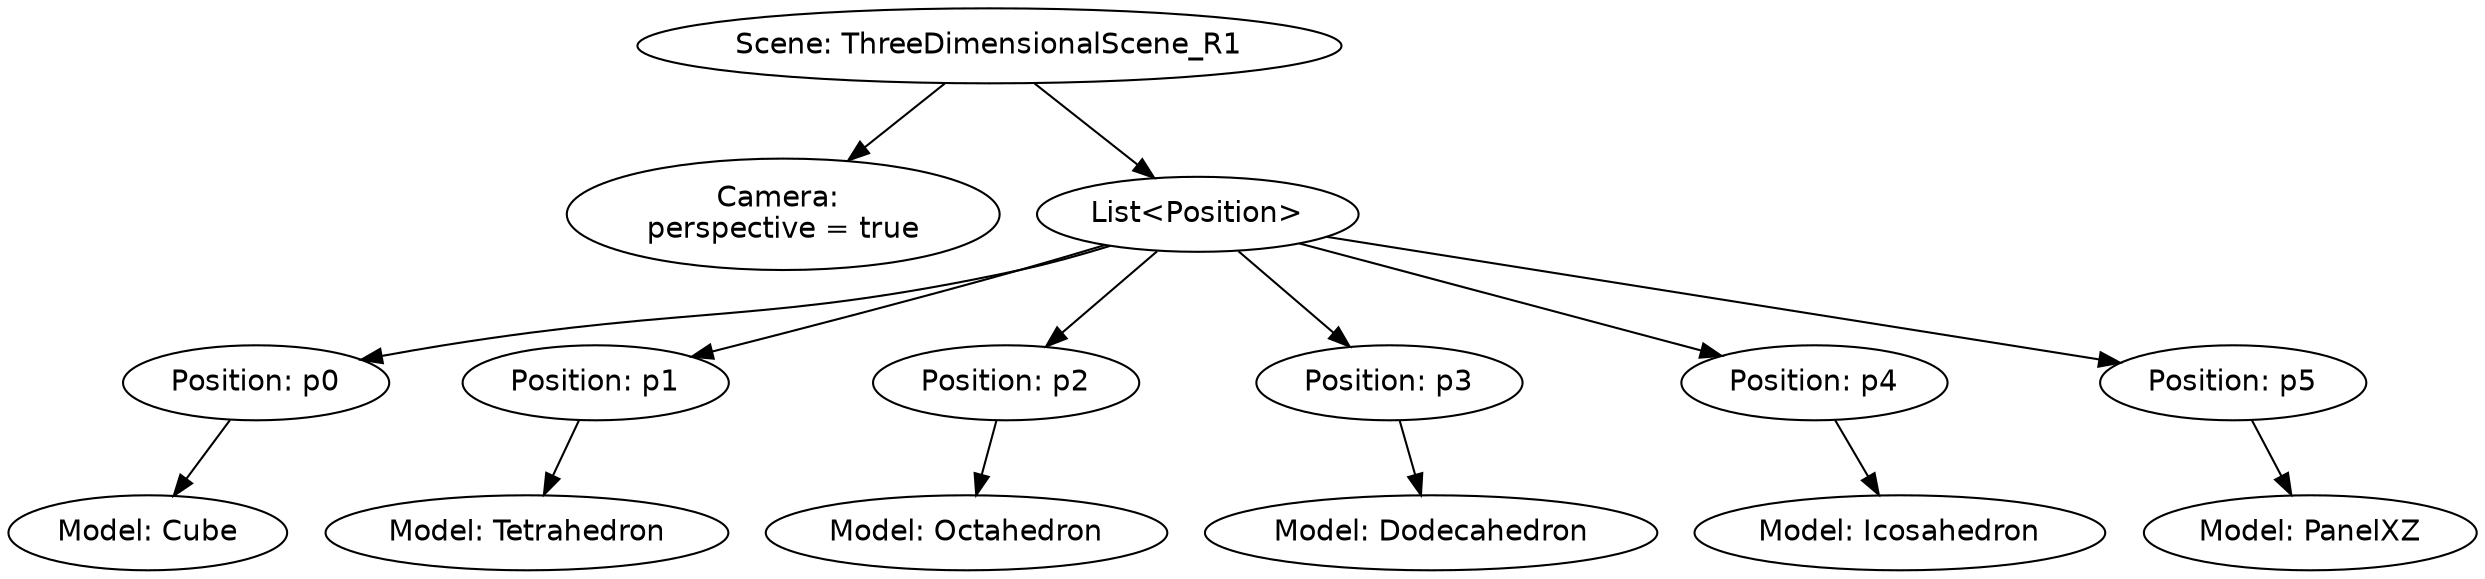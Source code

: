 strict digraph {
graph [ordering="out"];
graph [fontname="helvetica"];
node  [fontname="helvetica"];
edge  [fontname="helvetica"];
scene [label="Scene: ThreeDimensionalScene_R1"];
Camera [label="Camera: 
perspective = true"];
scene -> Camera;
positionList [label="List<Position>"];
scene -> positionList;
_p0 [label="Position: p0"];
positionList -> _p0;
_m1 [label="Model: Cube"];
_p0 -> _m1;
_p2 [label="Position: p1"];
positionList -> _p2;
_m3 [label="Model: Tetrahedron"];
_p2 -> _m3;
_p4 [label="Position: p2"];
positionList -> _p4;
_m5 [label="Model: Octahedron"];
_p4 -> _m5;
_p6 [label="Position: p3"];
positionList -> _p6;
_m7 [label="Model: Dodecahedron"];
_p6 -> _m7;
_p8 [label="Position: p4"];
positionList -> _p8;
_m9 [label="Model: Icosahedron"];
_p8 -> _m9;
_p10 [label="Position: p5"];
positionList -> _p10;
_m11 [label="Model: PanelXZ"];
_p10 -> _m11;
}
